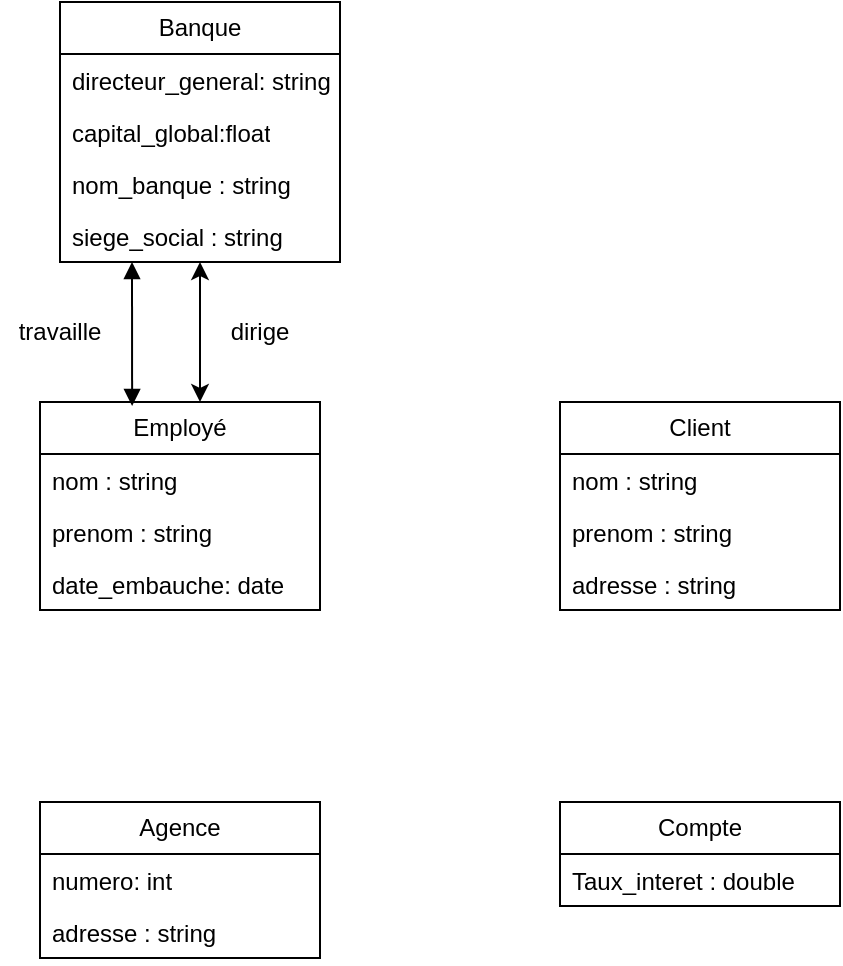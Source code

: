 <mxfile version="21.3.7" type="github">
  <diagram name="Page-1" id="M9WkK77ut44V4w7SMUME">
    <mxGraphModel dx="666" dy="350" grid="1" gridSize="10" guides="1" tooltips="1" connect="1" arrows="1" fold="1" page="1" pageScale="1" pageWidth="827" pageHeight="1169" math="0" shadow="0">
      <root>
        <mxCell id="0" />
        <mxCell id="1" parent="0" />
        <mxCell id="3YOyTJsC2sNXw7_2YcmP-21" value="Banque" style="swimlane;fontStyle=0;childLayout=stackLayout;horizontal=1;startSize=26;fillColor=none;horizontalStack=0;resizeParent=1;resizeParentMax=0;resizeLast=0;collapsible=1;marginBottom=0;whiteSpace=wrap;html=1;" vertex="1" parent="1">
          <mxGeometry x="110" y="80" width="140" height="130" as="geometry" />
        </mxCell>
        <mxCell id="3YOyTJsC2sNXw7_2YcmP-22" value="directeur_general: string" style="text;strokeColor=none;fillColor=none;align=left;verticalAlign=top;spacingLeft=4;spacingRight=4;overflow=hidden;rotatable=0;points=[[0,0.5],[1,0.5]];portConstraint=eastwest;whiteSpace=wrap;html=1;" vertex="1" parent="3YOyTJsC2sNXw7_2YcmP-21">
          <mxGeometry y="26" width="140" height="26" as="geometry" />
        </mxCell>
        <mxCell id="3YOyTJsC2sNXw7_2YcmP-23" value="capital_global:float" style="text;strokeColor=none;fillColor=none;align=left;verticalAlign=top;spacingLeft=4;spacingRight=4;overflow=hidden;rotatable=0;points=[[0,0.5],[1,0.5]];portConstraint=eastwest;whiteSpace=wrap;html=1;" vertex="1" parent="3YOyTJsC2sNXw7_2YcmP-21">
          <mxGeometry y="52" width="140" height="26" as="geometry" />
        </mxCell>
        <mxCell id="3YOyTJsC2sNXw7_2YcmP-24" value="nom_banque : string" style="text;strokeColor=none;fillColor=none;align=left;verticalAlign=top;spacingLeft=4;spacingRight=4;overflow=hidden;rotatable=0;points=[[0,0.5],[1,0.5]];portConstraint=eastwest;whiteSpace=wrap;html=1;" vertex="1" parent="3YOyTJsC2sNXw7_2YcmP-21">
          <mxGeometry y="78" width="140" height="26" as="geometry" />
        </mxCell>
        <mxCell id="3YOyTJsC2sNXw7_2YcmP-26" value="siege_social : string" style="text;strokeColor=none;fillColor=none;align=left;verticalAlign=top;spacingLeft=4;spacingRight=4;overflow=hidden;rotatable=0;points=[[0,0.5],[1,0.5]];portConstraint=eastwest;whiteSpace=wrap;html=1;" vertex="1" parent="3YOyTJsC2sNXw7_2YcmP-21">
          <mxGeometry y="104" width="140" height="26" as="geometry" />
        </mxCell>
        <mxCell id="3YOyTJsC2sNXw7_2YcmP-27" value="Employé" style="swimlane;fontStyle=0;childLayout=stackLayout;horizontal=1;startSize=26;fillColor=none;horizontalStack=0;resizeParent=1;resizeParentMax=0;resizeLast=0;collapsible=1;marginBottom=0;whiteSpace=wrap;html=1;" vertex="1" parent="1">
          <mxGeometry x="100" y="280" width="140" height="104" as="geometry" />
        </mxCell>
        <mxCell id="3YOyTJsC2sNXw7_2YcmP-28" value="nom : string" style="text;strokeColor=none;fillColor=none;align=left;verticalAlign=top;spacingLeft=4;spacingRight=4;overflow=hidden;rotatable=0;points=[[0,0.5],[1,0.5]];portConstraint=eastwest;whiteSpace=wrap;html=1;" vertex="1" parent="3YOyTJsC2sNXw7_2YcmP-27">
          <mxGeometry y="26" width="140" height="26" as="geometry" />
        </mxCell>
        <mxCell id="3YOyTJsC2sNXw7_2YcmP-29" value="prenom : string" style="text;strokeColor=none;fillColor=none;align=left;verticalAlign=top;spacingLeft=4;spacingRight=4;overflow=hidden;rotatable=0;points=[[0,0.5],[1,0.5]];portConstraint=eastwest;whiteSpace=wrap;html=1;" vertex="1" parent="3YOyTJsC2sNXw7_2YcmP-27">
          <mxGeometry y="52" width="140" height="26" as="geometry" />
        </mxCell>
        <mxCell id="3YOyTJsC2sNXw7_2YcmP-30" value="date_embauche: date" style="text;strokeColor=none;fillColor=none;align=left;verticalAlign=top;spacingLeft=4;spacingRight=4;overflow=hidden;rotatable=0;points=[[0,0.5],[1,0.5]];portConstraint=eastwest;whiteSpace=wrap;html=1;" vertex="1" parent="3YOyTJsC2sNXw7_2YcmP-27">
          <mxGeometry y="78" width="140" height="26" as="geometry" />
        </mxCell>
        <mxCell id="3YOyTJsC2sNXw7_2YcmP-32" value="Client" style="swimlane;fontStyle=0;childLayout=stackLayout;horizontal=1;startSize=26;fillColor=none;horizontalStack=0;resizeParent=1;resizeParentMax=0;resizeLast=0;collapsible=1;marginBottom=0;whiteSpace=wrap;html=1;" vertex="1" parent="1">
          <mxGeometry x="360" y="280" width="140" height="104" as="geometry" />
        </mxCell>
        <mxCell id="3YOyTJsC2sNXw7_2YcmP-33" value="nom : string" style="text;strokeColor=none;fillColor=none;align=left;verticalAlign=top;spacingLeft=4;spacingRight=4;overflow=hidden;rotatable=0;points=[[0,0.5],[1,0.5]];portConstraint=eastwest;whiteSpace=wrap;html=1;" vertex="1" parent="3YOyTJsC2sNXw7_2YcmP-32">
          <mxGeometry y="26" width="140" height="26" as="geometry" />
        </mxCell>
        <mxCell id="3YOyTJsC2sNXw7_2YcmP-34" value="prenom : string" style="text;strokeColor=none;fillColor=none;align=left;verticalAlign=top;spacingLeft=4;spacingRight=4;overflow=hidden;rotatable=0;points=[[0,0.5],[1,0.5]];portConstraint=eastwest;whiteSpace=wrap;html=1;" vertex="1" parent="3YOyTJsC2sNXw7_2YcmP-32">
          <mxGeometry y="52" width="140" height="26" as="geometry" />
        </mxCell>
        <mxCell id="3YOyTJsC2sNXw7_2YcmP-35" value="adresse : string" style="text;strokeColor=none;fillColor=none;align=left;verticalAlign=top;spacingLeft=4;spacingRight=4;overflow=hidden;rotatable=0;points=[[0,0.5],[1,0.5]];portConstraint=eastwest;whiteSpace=wrap;html=1;" vertex="1" parent="3YOyTJsC2sNXw7_2YcmP-32">
          <mxGeometry y="78" width="140" height="26" as="geometry" />
        </mxCell>
        <mxCell id="3YOyTJsC2sNXw7_2YcmP-36" value="Agence" style="swimlane;fontStyle=0;childLayout=stackLayout;horizontal=1;startSize=26;fillColor=none;horizontalStack=0;resizeParent=1;resizeParentMax=0;resizeLast=0;collapsible=1;marginBottom=0;whiteSpace=wrap;html=1;" vertex="1" parent="1">
          <mxGeometry x="100" y="480" width="140" height="78" as="geometry" />
        </mxCell>
        <mxCell id="3YOyTJsC2sNXw7_2YcmP-37" value="numero: int" style="text;strokeColor=none;fillColor=none;align=left;verticalAlign=top;spacingLeft=4;spacingRight=4;overflow=hidden;rotatable=0;points=[[0,0.5],[1,0.5]];portConstraint=eastwest;whiteSpace=wrap;html=1;" vertex="1" parent="3YOyTJsC2sNXw7_2YcmP-36">
          <mxGeometry y="26" width="140" height="26" as="geometry" />
        </mxCell>
        <mxCell id="3YOyTJsC2sNXw7_2YcmP-38" value="adresse : string" style="text;strokeColor=none;fillColor=none;align=left;verticalAlign=top;spacingLeft=4;spacingRight=4;overflow=hidden;rotatable=0;points=[[0,0.5],[1,0.5]];portConstraint=eastwest;whiteSpace=wrap;html=1;" vertex="1" parent="3YOyTJsC2sNXw7_2YcmP-36">
          <mxGeometry y="52" width="140" height="26" as="geometry" />
        </mxCell>
        <mxCell id="3YOyTJsC2sNXw7_2YcmP-40" value="Compte" style="swimlane;fontStyle=0;childLayout=stackLayout;horizontal=1;startSize=26;fillColor=none;horizontalStack=0;resizeParent=1;resizeParentMax=0;resizeLast=0;collapsible=1;marginBottom=0;whiteSpace=wrap;html=1;" vertex="1" parent="1">
          <mxGeometry x="360" y="480" width="140" height="52" as="geometry" />
        </mxCell>
        <mxCell id="3YOyTJsC2sNXw7_2YcmP-41" value="Taux_interet : double" style="text;strokeColor=none;fillColor=none;align=left;verticalAlign=top;spacingLeft=4;spacingRight=4;overflow=hidden;rotatable=0;points=[[0,0.5],[1,0.5]];portConstraint=eastwest;whiteSpace=wrap;html=1;" vertex="1" parent="3YOyTJsC2sNXw7_2YcmP-40">
          <mxGeometry y="26" width="140" height="26" as="geometry" />
        </mxCell>
        <mxCell id="3YOyTJsC2sNXw7_2YcmP-43" value="" style="endArrow=block;startArrow=block;endFill=1;startFill=1;html=1;rounded=0;exitX=0.329;exitY=0.019;exitDx=0;exitDy=0;exitPerimeter=0;" edge="1" parent="1" source="3YOyTJsC2sNXw7_2YcmP-27">
          <mxGeometry width="160" relative="1" as="geometry">
            <mxPoint x="149" y="240" as="sourcePoint" />
            <mxPoint x="146" y="210" as="targetPoint" />
          </mxGeometry>
        </mxCell>
        <mxCell id="3YOyTJsC2sNXw7_2YcmP-44" value="travaille" style="text;html=1;strokeColor=none;fillColor=none;align=center;verticalAlign=middle;whiteSpace=wrap;rounded=0;" vertex="1" parent="1">
          <mxGeometry x="80" y="230" width="60" height="30" as="geometry" />
        </mxCell>
        <mxCell id="3YOyTJsC2sNXw7_2YcmP-45" value="" style="endArrow=classic;startArrow=classic;html=1;rounded=0;" edge="1" parent="1">
          <mxGeometry width="50" height="50" relative="1" as="geometry">
            <mxPoint x="180" y="280" as="sourcePoint" />
            <mxPoint x="180" y="210" as="targetPoint" />
          </mxGeometry>
        </mxCell>
        <mxCell id="3YOyTJsC2sNXw7_2YcmP-46" value="dirige" style="text;html=1;strokeColor=none;fillColor=none;align=center;verticalAlign=middle;whiteSpace=wrap;rounded=0;" vertex="1" parent="1">
          <mxGeometry x="180" y="230" width="60" height="30" as="geometry" />
        </mxCell>
      </root>
    </mxGraphModel>
  </diagram>
</mxfile>
